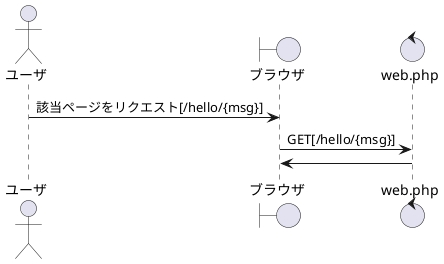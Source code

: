 @startuml 35_hello_msg
actor ユーザ
boundary ブラウザ
control web.php

ユーザ -> ブラウザ:該当ページをリクエスト[/hello/{msg}]
ブラウザ -> web.php: GET[/hello/{msg}]
web.php -> ブラウザ
@enduml
